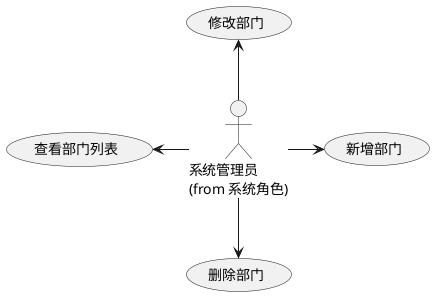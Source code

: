 @startuml
'https://plantuml.com/use-case-diagram

:系统管理员\n(from 系统角色): as Admin

Admin -left-> (查看部门列表)
Admin -right-> (新增部门)
Admin -up-> (修改部门)
Admin -down-> (删除部门)


@enduml